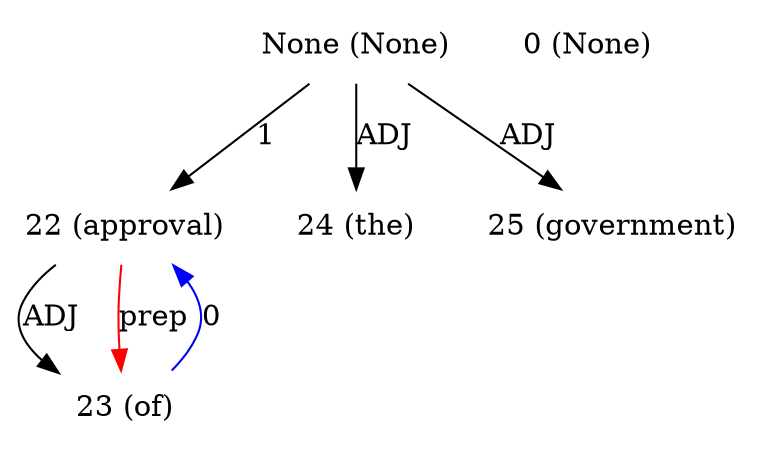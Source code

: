digraph G{
edge [dir=forward]
node [shape=plaintext]

None [label="None (None)"]
None -> 22 [label="1"]
None [label="None (None)"]
None -> 24 [label="ADJ"]
None -> 25 [label="ADJ"]
0 [label="0 (None)"]
22 [label="22 (approval)"]
22 -> 23 [label="ADJ"]
23 [label="23 (of)"]
23 -> 22 [label="0", color="blue"]
22 -> 23 [label="prep", color="red"]
24 [label="24 (the)"]
25 [label="25 (government)"]
}
